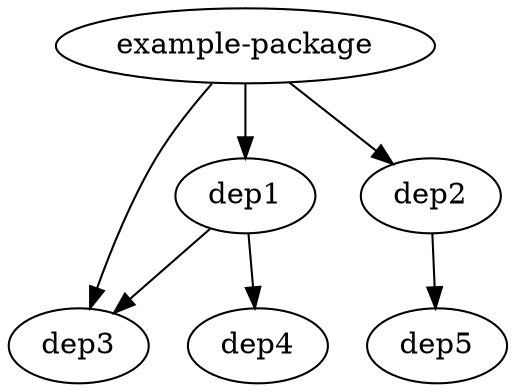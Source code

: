 digraph G {
"example-package" -> "dep1";
"dep1" -> "dep3";
"dep1" -> "dep4";
"example-package" -> "dep2";
"dep2" -> "dep5";
"example-package" -> "dep3";
}